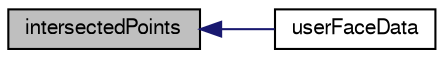 digraph "intersectedPoints"
{
  bgcolor="transparent";
  edge [fontname="FreeSans",fontsize="10",labelfontname="FreeSans",labelfontsize="10"];
  node [fontname="FreeSans",fontsize="10",shape=record];
  rankdir="LR";
  Node2227 [label="intersectedPoints",height=0.2,width=0.4,color="black", fillcolor="grey75", style="filled", fontcolor="black"];
  Node2227 -> Node2228 [dir="back",color="midnightblue",fontsize="10",style="solid",fontname="FreeSans"];
  Node2228 [label="userFaceData",height=0.2,width=0.4,color="black",URL="$a24662.html#a2cb6efa4184bedfbed60b069881c26a3"];
}
